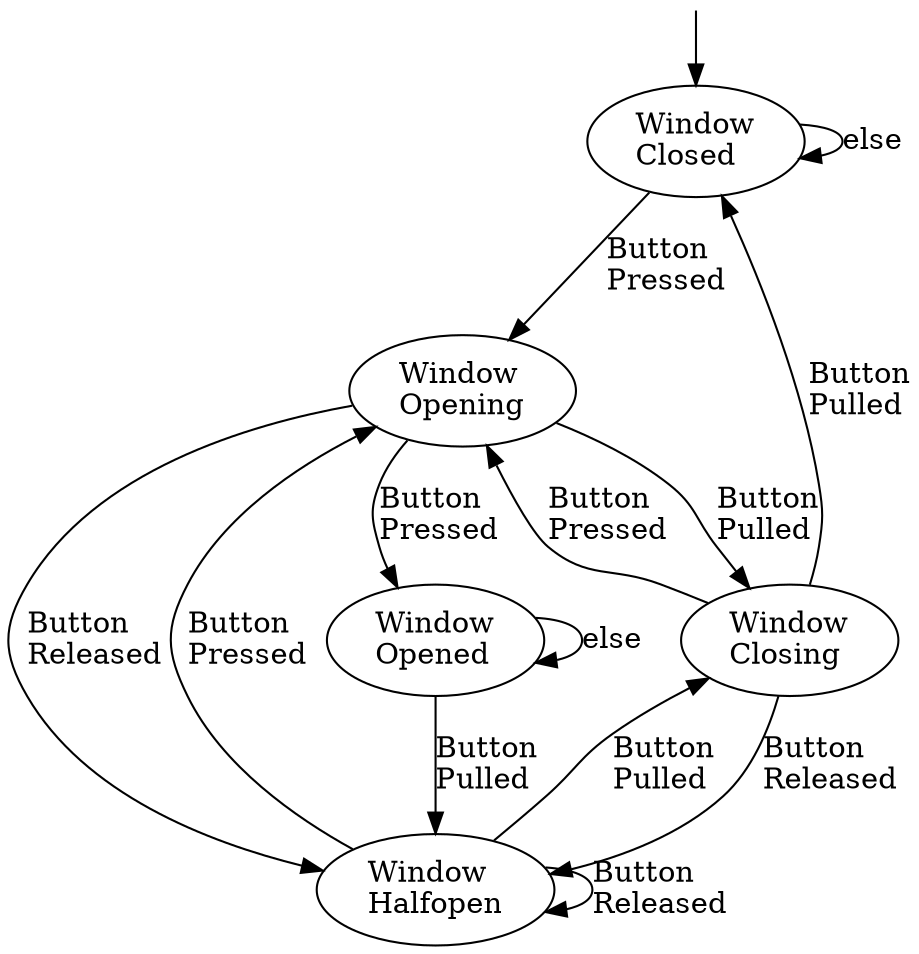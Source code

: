 digraph "mutants/mutant_51_TG_Opened_carwindow.dot" {
    Reset [style=invis,shape=point,label="",width=0,height=0];
    Closed [label="Window\lClosed\l"];
    Closing [label="Window\lClosing\l"];
    Halfopen [label="Window\lHalfopen\l"];
    Opened [label="Window\lOpened\l"];
    Opening [label="Window\lOpening\l"];
    Reset -> Closed;
    Closed -> Closed [label="else"];
    Closed -> Opening [label="Button\lPressed\l"];
    Closing -> Opening [label="Button\lPressed\l"];
    Closing -> Closed [label="Button\lPulled\l"];
    Closing -> Halfopen [label="Button\lReleased\l"];
    Halfopen -> Opening [label="Button\lPressed\l"];
    Halfopen -> Closing [label="Button\lPulled\l"];
    Halfopen -> Halfopen [label="Button\lReleased\l"];
    Opened -> Opened [label="else"];
    Opened -> Halfopen [label="Button\lPulled\l"];
    Opening -> Opened [label="Button\lPressed\l"];
    Opening -> Closing [label="Button\lPulled\l"];
    Opening -> Halfopen [label="Button\lReleased\l"];
}
